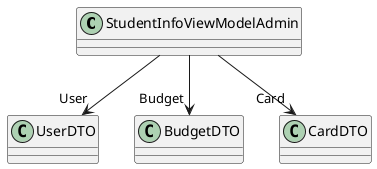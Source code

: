 @startuml
class StudentInfoViewModelAdmin {
}
StudentInfoViewModelAdmin --> "User" UserDTO
StudentInfoViewModelAdmin --> "Budget" BudgetDTO
StudentInfoViewModelAdmin --> "Card" CardDTO
@enduml
